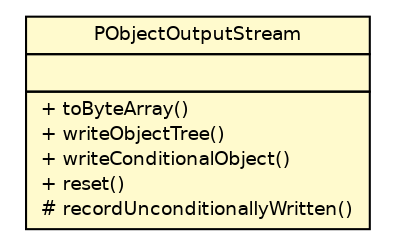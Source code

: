#!/usr/local/bin/dot
#
# Class diagram 
# Generated by UmlGraph version 4.6 (http://www.spinellis.gr/sw/umlgraph)
#

digraph G {
	edge [fontname="Helvetica",fontsize=10,labelfontname="Helvetica",labelfontsize=10];
	node [fontname="Helvetica",fontsize=10,shape=plaintext];
	// edu.umd.cs.piccolo.util.PObjectOutputStream
	c392 [label=<<table border="0" cellborder="1" cellspacing="0" cellpadding="2" port="p" bgcolor="lemonChiffon" href="./PObjectOutputStream.html">
		<tr><td><table border="0" cellspacing="0" cellpadding="1">
			<tr><td> PObjectOutputStream </td></tr>
		</table></td></tr>
		<tr><td><table border="0" cellspacing="0" cellpadding="1">
			<tr><td align="left">  </td></tr>
		</table></td></tr>
		<tr><td><table border="0" cellspacing="0" cellpadding="1">
			<tr><td align="left"> + toByteArray() </td></tr>
			<tr><td align="left"> + writeObjectTree() </td></tr>
			<tr><td align="left"> + writeConditionalObject() </td></tr>
			<tr><td align="left"> + reset() </td></tr>
			<tr><td align="left"> # recordUnconditionallyWritten() </td></tr>
		</table></td></tr>
		</table>>, fontname="Helvetica", fontcolor="black", fontsize=9.0];
}

